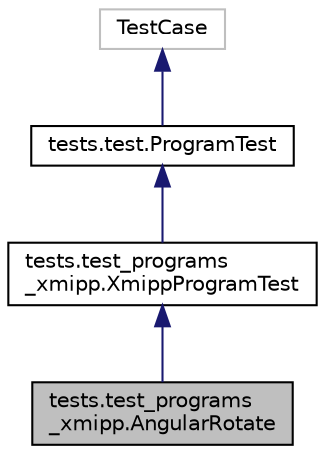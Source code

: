 digraph "tests.test_programs_xmipp.AngularRotate"
{
  edge [fontname="Helvetica",fontsize="10",labelfontname="Helvetica",labelfontsize="10"];
  node [fontname="Helvetica",fontsize="10",shape=record];
  Node0 [label="tests.test_programs\l_xmipp.AngularRotate",height=0.2,width=0.4,color="black", fillcolor="grey75", style="filled", fontcolor="black"];
  Node1 -> Node0 [dir="back",color="midnightblue",fontsize="10",style="solid",fontname="Helvetica"];
  Node1 [label="tests.test_programs\l_xmipp.XmippProgramTest",height=0.2,width=0.4,color="black", fillcolor="white", style="filled",URL="$classtests_1_1test__programs__xmipp_1_1XmippProgramTest.html"];
  Node2 -> Node1 [dir="back",color="midnightblue",fontsize="10",style="solid",fontname="Helvetica"];
  Node2 [label="tests.test.ProgramTest",height=0.2,width=0.4,color="black", fillcolor="white", style="filled",URL="$classtests_1_1test_1_1ProgramTest.html"];
  Node3 -> Node2 [dir="back",color="midnightblue",fontsize="10",style="solid",fontname="Helvetica"];
  Node3 [label="TestCase",height=0.2,width=0.4,color="grey75", fillcolor="white", style="filled"];
}
